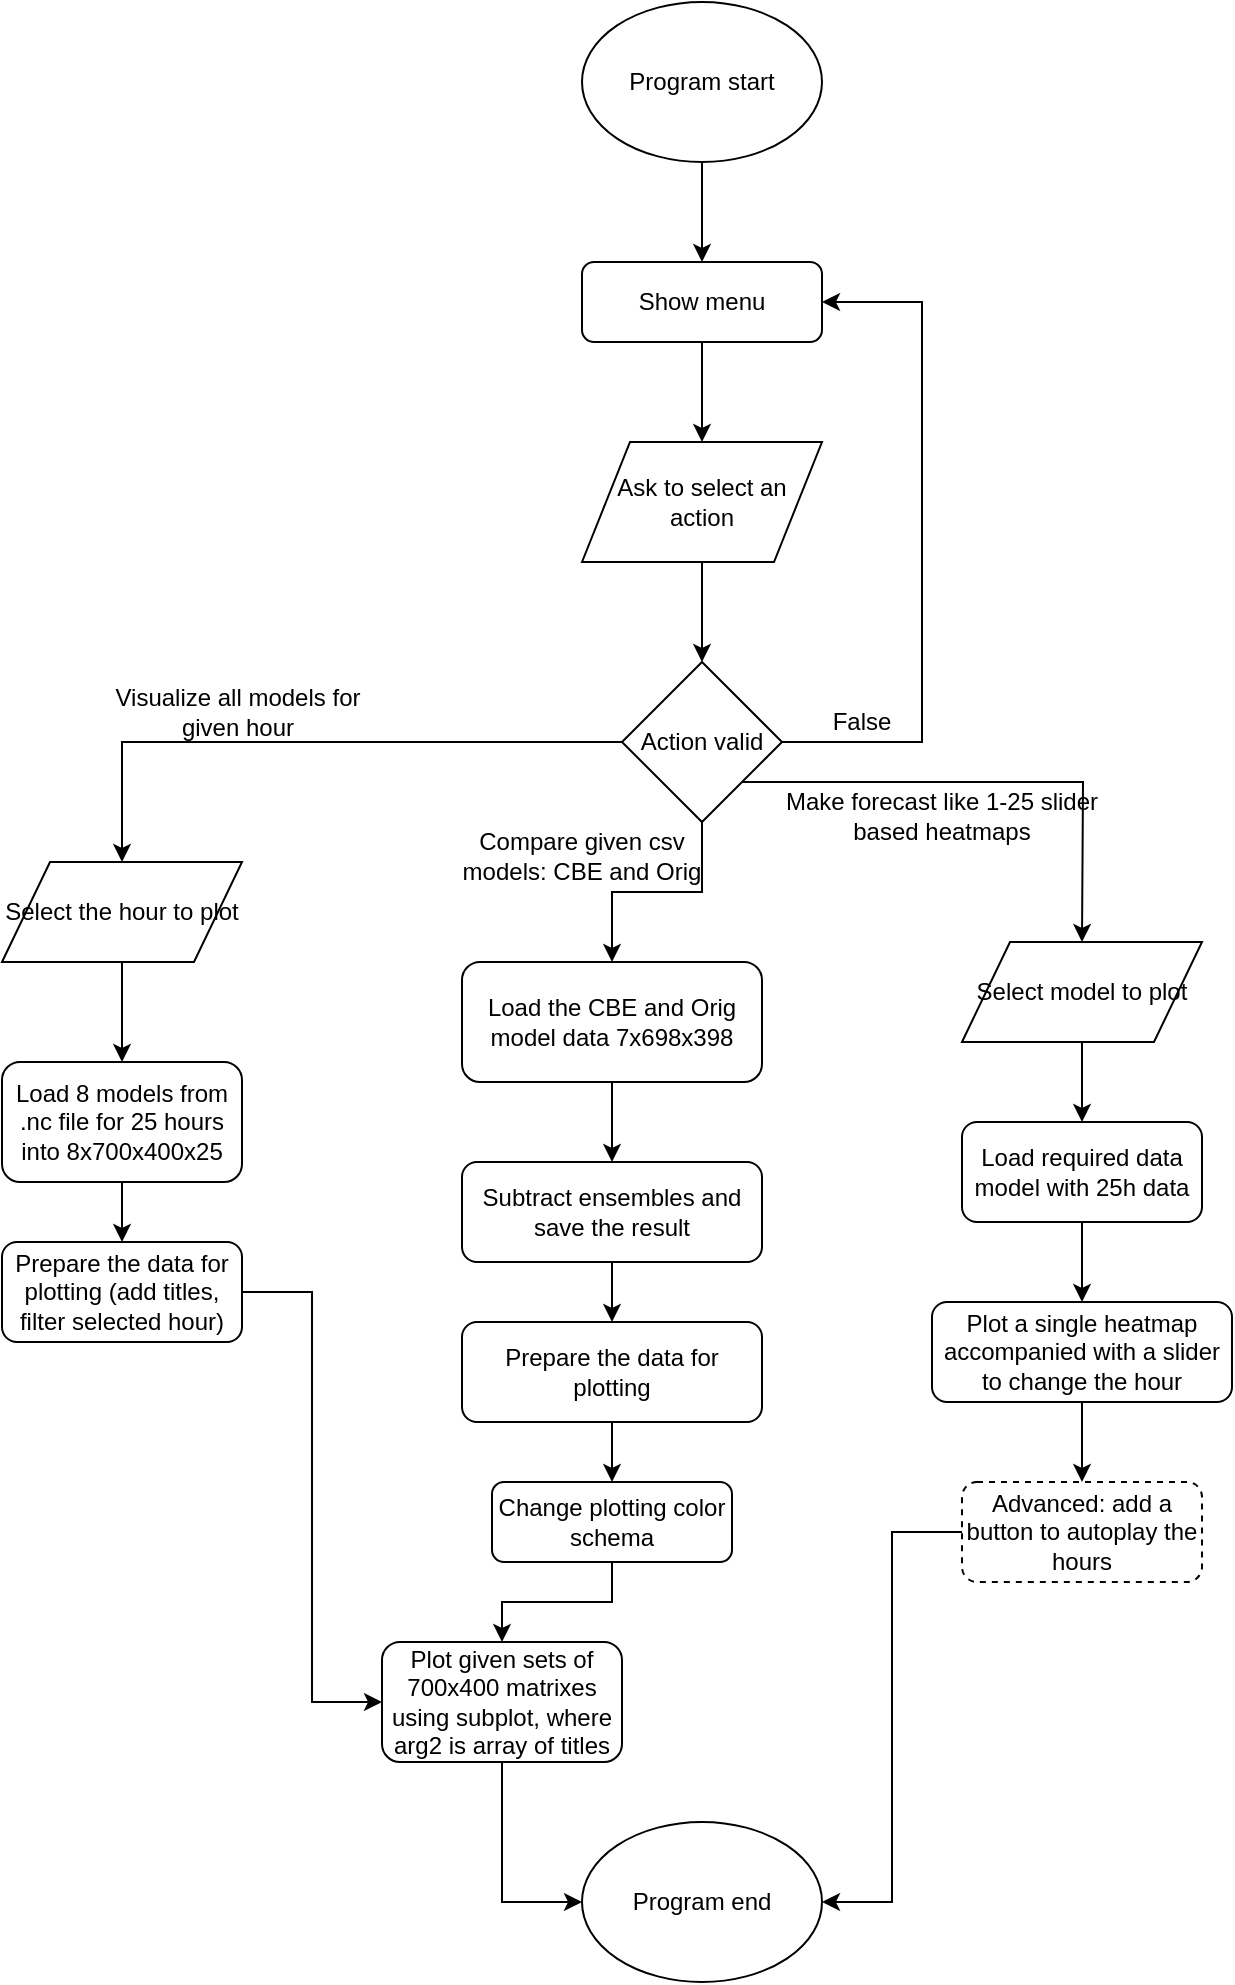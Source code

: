 <mxfile version="12.6.5" type="device"><diagram id="C5RBs43oDa-KdzZeNtuy" name="Page-1"><mxGraphModel dx="1038" dy="616" grid="1" gridSize="10" guides="1" tooltips="1" connect="1" arrows="1" fold="1" page="1" pageScale="1" pageWidth="827" pageHeight="1169" math="0" shadow="0"><root><mxCell id="WIyWlLk6GJQsqaUBKTNV-0"/><mxCell id="WIyWlLk6GJQsqaUBKTNV-1" parent="WIyWlLk6GJQsqaUBKTNV-0"/><mxCell id="qmpCMSdaC15GyVTZLOmy-4" style="edgeStyle=orthogonalEdgeStyle;rounded=0;orthogonalLoop=1;jettySize=auto;html=1;" edge="1" parent="WIyWlLk6GJQsqaUBKTNV-1" source="qmpCMSdaC15GyVTZLOmy-0" target="qmpCMSdaC15GyVTZLOmy-3"><mxGeometry relative="1" as="geometry"/></mxCell><mxCell id="qmpCMSdaC15GyVTZLOmy-0" value="Show menu" style="rounded=1;whiteSpace=wrap;html=1;" vertex="1" parent="WIyWlLk6GJQsqaUBKTNV-1"><mxGeometry x="340" y="180" width="120" height="40" as="geometry"/></mxCell><mxCell id="qmpCMSdaC15GyVTZLOmy-2" style="edgeStyle=orthogonalEdgeStyle;rounded=0;orthogonalLoop=1;jettySize=auto;html=1;" edge="1" parent="WIyWlLk6GJQsqaUBKTNV-1" source="qmpCMSdaC15GyVTZLOmy-1" target="qmpCMSdaC15GyVTZLOmy-0"><mxGeometry relative="1" as="geometry"/></mxCell><mxCell id="qmpCMSdaC15GyVTZLOmy-1" value="Program start" style="ellipse;whiteSpace=wrap;html=1;" vertex="1" parent="WIyWlLk6GJQsqaUBKTNV-1"><mxGeometry x="340" y="50" width="120" height="80" as="geometry"/></mxCell><mxCell id="qmpCMSdaC15GyVTZLOmy-8" style="edgeStyle=orthogonalEdgeStyle;rounded=0;orthogonalLoop=1;jettySize=auto;html=1;" edge="1" parent="WIyWlLk6GJQsqaUBKTNV-1" source="qmpCMSdaC15GyVTZLOmy-3" target="qmpCMSdaC15GyVTZLOmy-5"><mxGeometry relative="1" as="geometry"/></mxCell><mxCell id="qmpCMSdaC15GyVTZLOmy-3" value="Ask to select an action" style="shape=parallelogram;perimeter=parallelogramPerimeter;whiteSpace=wrap;html=1;" vertex="1" parent="WIyWlLk6GJQsqaUBKTNV-1"><mxGeometry x="340" y="270" width="120" height="60" as="geometry"/></mxCell><mxCell id="qmpCMSdaC15GyVTZLOmy-6" style="edgeStyle=orthogonalEdgeStyle;rounded=0;orthogonalLoop=1;jettySize=auto;html=1;entryX=1;entryY=0.5;entryDx=0;entryDy=0;" edge="1" parent="WIyWlLk6GJQsqaUBKTNV-1" source="qmpCMSdaC15GyVTZLOmy-5" target="qmpCMSdaC15GyVTZLOmy-0"><mxGeometry relative="1" as="geometry"><Array as="points"><mxPoint x="510" y="420"/><mxPoint x="510" y="200"/></Array></mxGeometry></mxCell><mxCell id="qmpCMSdaC15GyVTZLOmy-27" style="edgeStyle=orthogonalEdgeStyle;rounded=0;orthogonalLoop=1;jettySize=auto;html=1;entryX=0.5;entryY=0;entryDx=0;entryDy=0;" edge="1" parent="WIyWlLk6GJQsqaUBKTNV-1" source="qmpCMSdaC15GyVTZLOmy-5" target="qmpCMSdaC15GyVTZLOmy-26"><mxGeometry relative="1" as="geometry"/></mxCell><mxCell id="qmpCMSdaC15GyVTZLOmy-31" style="edgeStyle=orthogonalEdgeStyle;rounded=0;orthogonalLoop=1;jettySize=auto;html=1;" edge="1" parent="WIyWlLk6GJQsqaUBKTNV-1" source="qmpCMSdaC15GyVTZLOmy-5" target="qmpCMSdaC15GyVTZLOmy-30"><mxGeometry relative="1" as="geometry"/></mxCell><mxCell id="qmpCMSdaC15GyVTZLOmy-46" style="edgeStyle=orthogonalEdgeStyle;rounded=0;orthogonalLoop=1;jettySize=auto;html=1;exitX=1;exitY=1;exitDx=0;exitDy=0;" edge="1" parent="WIyWlLk6GJQsqaUBKTNV-1" source="qmpCMSdaC15GyVTZLOmy-5"><mxGeometry relative="1" as="geometry"><mxPoint x="590" y="520" as="targetPoint"/></mxGeometry></mxCell><mxCell id="qmpCMSdaC15GyVTZLOmy-5" value="Action valid" style="rhombus;whiteSpace=wrap;html=1;" vertex="1" parent="WIyWlLk6GJQsqaUBKTNV-1"><mxGeometry x="360" y="380" width="80" height="80" as="geometry"/></mxCell><mxCell id="qmpCMSdaC15GyVTZLOmy-7" value="False" style="text;html=1;strokeColor=none;fillColor=none;align=center;verticalAlign=middle;whiteSpace=wrap;rounded=0;" vertex="1" parent="WIyWlLk6GJQsqaUBKTNV-1"><mxGeometry x="460" y="400" width="40" height="20" as="geometry"/></mxCell><mxCell id="qmpCMSdaC15GyVTZLOmy-17" style="edgeStyle=orthogonalEdgeStyle;rounded=0;orthogonalLoop=1;jettySize=auto;html=1;" edge="1" parent="WIyWlLk6GJQsqaUBKTNV-1" source="qmpCMSdaC15GyVTZLOmy-14" target="qmpCMSdaC15GyVTZLOmy-15"><mxGeometry relative="1" as="geometry"/></mxCell><mxCell id="qmpCMSdaC15GyVTZLOmy-14" value="Load 8 models from .nc file for 25 hours into 8x700x400x25" style="rounded=1;whiteSpace=wrap;html=1;" vertex="1" parent="WIyWlLk6GJQsqaUBKTNV-1"><mxGeometry x="50" y="580" width="120" height="60" as="geometry"/></mxCell><mxCell id="qmpCMSdaC15GyVTZLOmy-43" style="edgeStyle=orthogonalEdgeStyle;rounded=0;orthogonalLoop=1;jettySize=auto;html=1;entryX=0;entryY=0.5;entryDx=0;entryDy=0;" edge="1" parent="WIyWlLk6GJQsqaUBKTNV-1" source="qmpCMSdaC15GyVTZLOmy-15" target="qmpCMSdaC15GyVTZLOmy-16"><mxGeometry relative="1" as="geometry"/></mxCell><mxCell id="qmpCMSdaC15GyVTZLOmy-15" value="Prepare the data for plotting (add titles, filter selected hour)" style="rounded=1;whiteSpace=wrap;html=1;" vertex="1" parent="WIyWlLk6GJQsqaUBKTNV-1"><mxGeometry x="50" y="670" width="120" height="50" as="geometry"/></mxCell><mxCell id="qmpCMSdaC15GyVTZLOmy-59" style="edgeStyle=orthogonalEdgeStyle;rounded=0;orthogonalLoop=1;jettySize=auto;html=1;entryX=0;entryY=0.5;entryDx=0;entryDy=0;" edge="1" parent="WIyWlLk6GJQsqaUBKTNV-1" source="qmpCMSdaC15GyVTZLOmy-16" target="qmpCMSdaC15GyVTZLOmy-58"><mxGeometry relative="1" as="geometry"/></mxCell><mxCell id="qmpCMSdaC15GyVTZLOmy-16" value="Plot given sets of 700x400 matrixes using subplot, where arg2 is array of titles" style="rounded=1;whiteSpace=wrap;html=1;" vertex="1" parent="WIyWlLk6GJQsqaUBKTNV-1"><mxGeometry x="240" y="870" width="120" height="60" as="geometry"/></mxCell><mxCell id="qmpCMSdaC15GyVTZLOmy-24" value="Visualize all models for given hour" style="text;html=1;strokeColor=none;fillColor=none;align=center;verticalAlign=middle;whiteSpace=wrap;rounded=0;" vertex="1" parent="WIyWlLk6GJQsqaUBKTNV-1"><mxGeometry x="103" y="395" width="130" height="20" as="geometry"/></mxCell><mxCell id="qmpCMSdaC15GyVTZLOmy-29" style="edgeStyle=orthogonalEdgeStyle;rounded=0;orthogonalLoop=1;jettySize=auto;html=1;" edge="1" parent="WIyWlLk6GJQsqaUBKTNV-1" source="qmpCMSdaC15GyVTZLOmy-26" target="qmpCMSdaC15GyVTZLOmy-14"><mxGeometry relative="1" as="geometry"/></mxCell><mxCell id="qmpCMSdaC15GyVTZLOmy-26" value="Select the hour to plot" style="shape=parallelogram;perimeter=parallelogramPerimeter;whiteSpace=wrap;html=1;" vertex="1" parent="WIyWlLk6GJQsqaUBKTNV-1"><mxGeometry x="50" y="480" width="120" height="50" as="geometry"/></mxCell><mxCell id="qmpCMSdaC15GyVTZLOmy-35" style="edgeStyle=orthogonalEdgeStyle;rounded=0;orthogonalLoop=1;jettySize=auto;html=1;entryX=0.5;entryY=0;entryDx=0;entryDy=0;" edge="1" parent="WIyWlLk6GJQsqaUBKTNV-1" source="qmpCMSdaC15GyVTZLOmy-30" target="qmpCMSdaC15GyVTZLOmy-34"><mxGeometry relative="1" as="geometry"/></mxCell><mxCell id="qmpCMSdaC15GyVTZLOmy-30" value="Load the CBE and Orig model data 7x698x398" style="rounded=1;whiteSpace=wrap;html=1;" vertex="1" parent="WIyWlLk6GJQsqaUBKTNV-1"><mxGeometry x="280" y="530" width="150" height="60" as="geometry"/></mxCell><mxCell id="qmpCMSdaC15GyVTZLOmy-33" value="Compare given csv models: CBE and Orig" style="text;html=1;strokeColor=none;fillColor=none;align=center;verticalAlign=middle;whiteSpace=wrap;rounded=0;" vertex="1" parent="WIyWlLk6GJQsqaUBKTNV-1"><mxGeometry x="270" y="467" width="140" height="20" as="geometry"/></mxCell><mxCell id="qmpCMSdaC15GyVTZLOmy-38" style="edgeStyle=orthogonalEdgeStyle;rounded=0;orthogonalLoop=1;jettySize=auto;html=1;entryX=0.5;entryY=0;entryDx=0;entryDy=0;" edge="1" parent="WIyWlLk6GJQsqaUBKTNV-1" source="qmpCMSdaC15GyVTZLOmy-34" target="qmpCMSdaC15GyVTZLOmy-36"><mxGeometry relative="1" as="geometry"/></mxCell><mxCell id="qmpCMSdaC15GyVTZLOmy-34" value="Subtract ensembles and save the result" style="rounded=1;whiteSpace=wrap;html=1;" vertex="1" parent="WIyWlLk6GJQsqaUBKTNV-1"><mxGeometry x="280" y="630" width="150" height="50" as="geometry"/></mxCell><mxCell id="qmpCMSdaC15GyVTZLOmy-41" style="edgeStyle=orthogonalEdgeStyle;rounded=0;orthogonalLoop=1;jettySize=auto;html=1;" edge="1" parent="WIyWlLk6GJQsqaUBKTNV-1" source="qmpCMSdaC15GyVTZLOmy-36" target="qmpCMSdaC15GyVTZLOmy-40"><mxGeometry relative="1" as="geometry"/></mxCell><mxCell id="qmpCMSdaC15GyVTZLOmy-36" value="Prepare the data for plotting" style="rounded=1;whiteSpace=wrap;html=1;" vertex="1" parent="WIyWlLk6GJQsqaUBKTNV-1"><mxGeometry x="280" y="710" width="150" height="50" as="geometry"/></mxCell><mxCell id="qmpCMSdaC15GyVTZLOmy-42" style="edgeStyle=orthogonalEdgeStyle;rounded=0;orthogonalLoop=1;jettySize=auto;html=1;" edge="1" parent="WIyWlLk6GJQsqaUBKTNV-1" source="qmpCMSdaC15GyVTZLOmy-40" target="qmpCMSdaC15GyVTZLOmy-16"><mxGeometry relative="1" as="geometry"/></mxCell><mxCell id="qmpCMSdaC15GyVTZLOmy-40" value="Change plotting color schema" style="rounded=1;whiteSpace=wrap;html=1;" vertex="1" parent="WIyWlLk6GJQsqaUBKTNV-1"><mxGeometry x="295" y="790" width="120" height="40" as="geometry"/></mxCell><mxCell id="qmpCMSdaC15GyVTZLOmy-47" value="Make forecast like 1-25 slider based heatmaps" style="text;html=1;strokeColor=none;fillColor=none;align=center;verticalAlign=middle;whiteSpace=wrap;rounded=0;" vertex="1" parent="WIyWlLk6GJQsqaUBKTNV-1"><mxGeometry x="440" y="447" width="160" height="20" as="geometry"/></mxCell><mxCell id="qmpCMSdaC15GyVTZLOmy-53" style="edgeStyle=orthogonalEdgeStyle;rounded=0;orthogonalLoop=1;jettySize=auto;html=1;" edge="1" parent="WIyWlLk6GJQsqaUBKTNV-1" source="qmpCMSdaC15GyVTZLOmy-49" target="qmpCMSdaC15GyVTZLOmy-52"><mxGeometry relative="1" as="geometry"/></mxCell><mxCell id="qmpCMSdaC15GyVTZLOmy-49" value="Select model to plot" style="shape=parallelogram;perimeter=parallelogramPerimeter;whiteSpace=wrap;html=1;" vertex="1" parent="WIyWlLk6GJQsqaUBKTNV-1"><mxGeometry x="530" y="520" width="120" height="50" as="geometry"/></mxCell><mxCell id="qmpCMSdaC15GyVTZLOmy-55" style="edgeStyle=orthogonalEdgeStyle;rounded=0;orthogonalLoop=1;jettySize=auto;html=1;entryX=0.5;entryY=0;entryDx=0;entryDy=0;" edge="1" parent="WIyWlLk6GJQsqaUBKTNV-1" source="qmpCMSdaC15GyVTZLOmy-52" target="qmpCMSdaC15GyVTZLOmy-54"><mxGeometry relative="1" as="geometry"/></mxCell><mxCell id="qmpCMSdaC15GyVTZLOmy-52" value="Load required data model with 25h data" style="rounded=1;whiteSpace=wrap;html=1;" vertex="1" parent="WIyWlLk6GJQsqaUBKTNV-1"><mxGeometry x="530" y="610" width="120" height="50" as="geometry"/></mxCell><mxCell id="qmpCMSdaC15GyVTZLOmy-57" style="edgeStyle=orthogonalEdgeStyle;rounded=0;orthogonalLoop=1;jettySize=auto;html=1;" edge="1" parent="WIyWlLk6GJQsqaUBKTNV-1" source="qmpCMSdaC15GyVTZLOmy-54" target="qmpCMSdaC15GyVTZLOmy-56"><mxGeometry relative="1" as="geometry"/></mxCell><mxCell id="qmpCMSdaC15GyVTZLOmy-54" value="Plot a single heatmap accompanied with a slider to change the hour" style="rounded=1;whiteSpace=wrap;html=1;" vertex="1" parent="WIyWlLk6GJQsqaUBKTNV-1"><mxGeometry x="515" y="700" width="150" height="50" as="geometry"/></mxCell><mxCell id="qmpCMSdaC15GyVTZLOmy-60" style="edgeStyle=orthogonalEdgeStyle;rounded=0;orthogonalLoop=1;jettySize=auto;html=1;entryX=1;entryY=0.5;entryDx=0;entryDy=0;" edge="1" parent="WIyWlLk6GJQsqaUBKTNV-1" source="qmpCMSdaC15GyVTZLOmy-56" target="qmpCMSdaC15GyVTZLOmy-58"><mxGeometry relative="1" as="geometry"/></mxCell><mxCell id="qmpCMSdaC15GyVTZLOmy-56" value="Advanced: add a button to autoplay the hours" style="rounded=1;whiteSpace=wrap;html=1;dashed=1;" vertex="1" parent="WIyWlLk6GJQsqaUBKTNV-1"><mxGeometry x="530" y="790" width="120" height="50" as="geometry"/></mxCell><mxCell id="qmpCMSdaC15GyVTZLOmy-58" value="Program end" style="ellipse;whiteSpace=wrap;html=1;" vertex="1" parent="WIyWlLk6GJQsqaUBKTNV-1"><mxGeometry x="340" y="960" width="120" height="80" as="geometry"/></mxCell></root></mxGraphModel></diagram></mxfile>